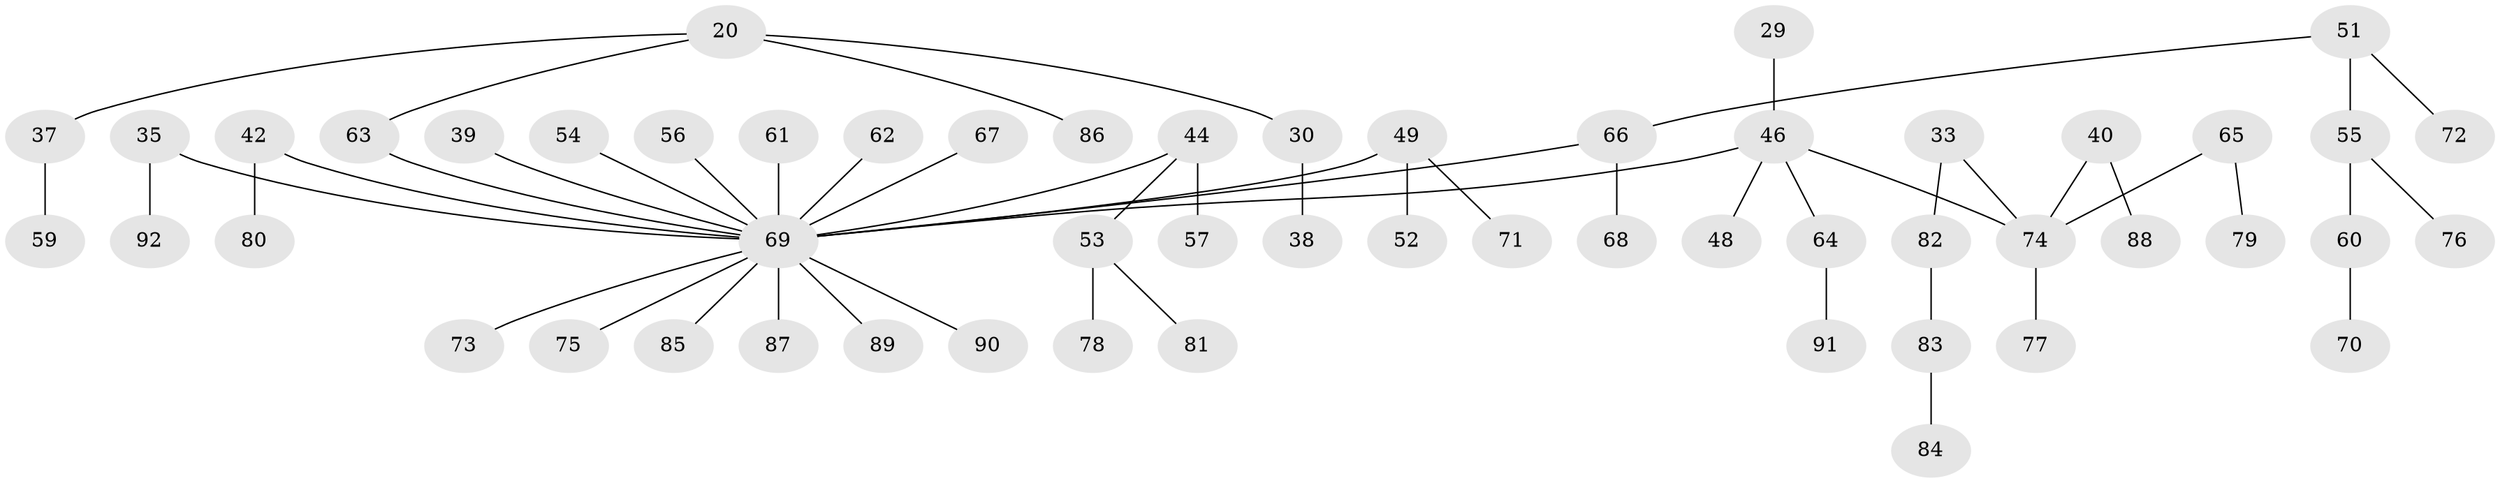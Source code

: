 // original degree distribution, {3: 0.17391304347826086, 4: 0.021739130434782608, 5: 0.03260869565217391, 2: 0.31521739130434784, 6: 0.010869565217391304, 7: 0.010869565217391304, 1: 0.43478260869565216}
// Generated by graph-tools (version 1.1) at 2025/57/03/04/25 21:57:01]
// undirected, 55 vertices, 54 edges
graph export_dot {
graph [start="1"]
  node [color=gray90,style=filled];
  20;
  29;
  30;
  33;
  35 [super="+13"];
  37;
  38;
  39;
  40;
  42;
  44 [super="+24"];
  46 [super="+27"];
  48;
  49 [super="+7+36"];
  51;
  52;
  53;
  54;
  55;
  56;
  57;
  59;
  60;
  61;
  62;
  63 [super="+17"];
  64;
  65;
  66 [super="+25+45"];
  67;
  68;
  69 [super="+43+41+50+58"];
  70;
  71;
  72;
  73;
  74 [super="+32"];
  75;
  76;
  77;
  78;
  79;
  80;
  81;
  82;
  83;
  84;
  85;
  86;
  87;
  88;
  89;
  90;
  91;
  92;
  20 -- 30;
  20 -- 37;
  20 -- 86;
  20 -- 63;
  29 -- 46;
  30 -- 38;
  33 -- 82;
  33 -- 74;
  35 -- 92;
  35 -- 69;
  37 -- 59;
  39 -- 69;
  40 -- 88;
  40 -- 74;
  42 -- 80;
  42 -- 69;
  44 -- 53;
  44 -- 57;
  44 -- 69;
  46 -- 48;
  46 -- 64;
  46 -- 74;
  46 -- 69;
  49 -- 52;
  49 -- 71;
  49 -- 69;
  51 -- 55;
  51 -- 72;
  51 -- 66;
  53 -- 78;
  53 -- 81;
  54 -- 69;
  55 -- 60;
  55 -- 76;
  56 -- 69;
  60 -- 70;
  61 -- 69;
  62 -- 69;
  63 -- 69;
  64 -- 91;
  65 -- 79;
  65 -- 74;
  66 -- 68;
  66 -- 69;
  67 -- 69;
  69 -- 75;
  69 -- 73;
  69 -- 89;
  69 -- 90;
  69 -- 85;
  69 -- 87;
  74 -- 77;
  82 -- 83;
  83 -- 84;
}
